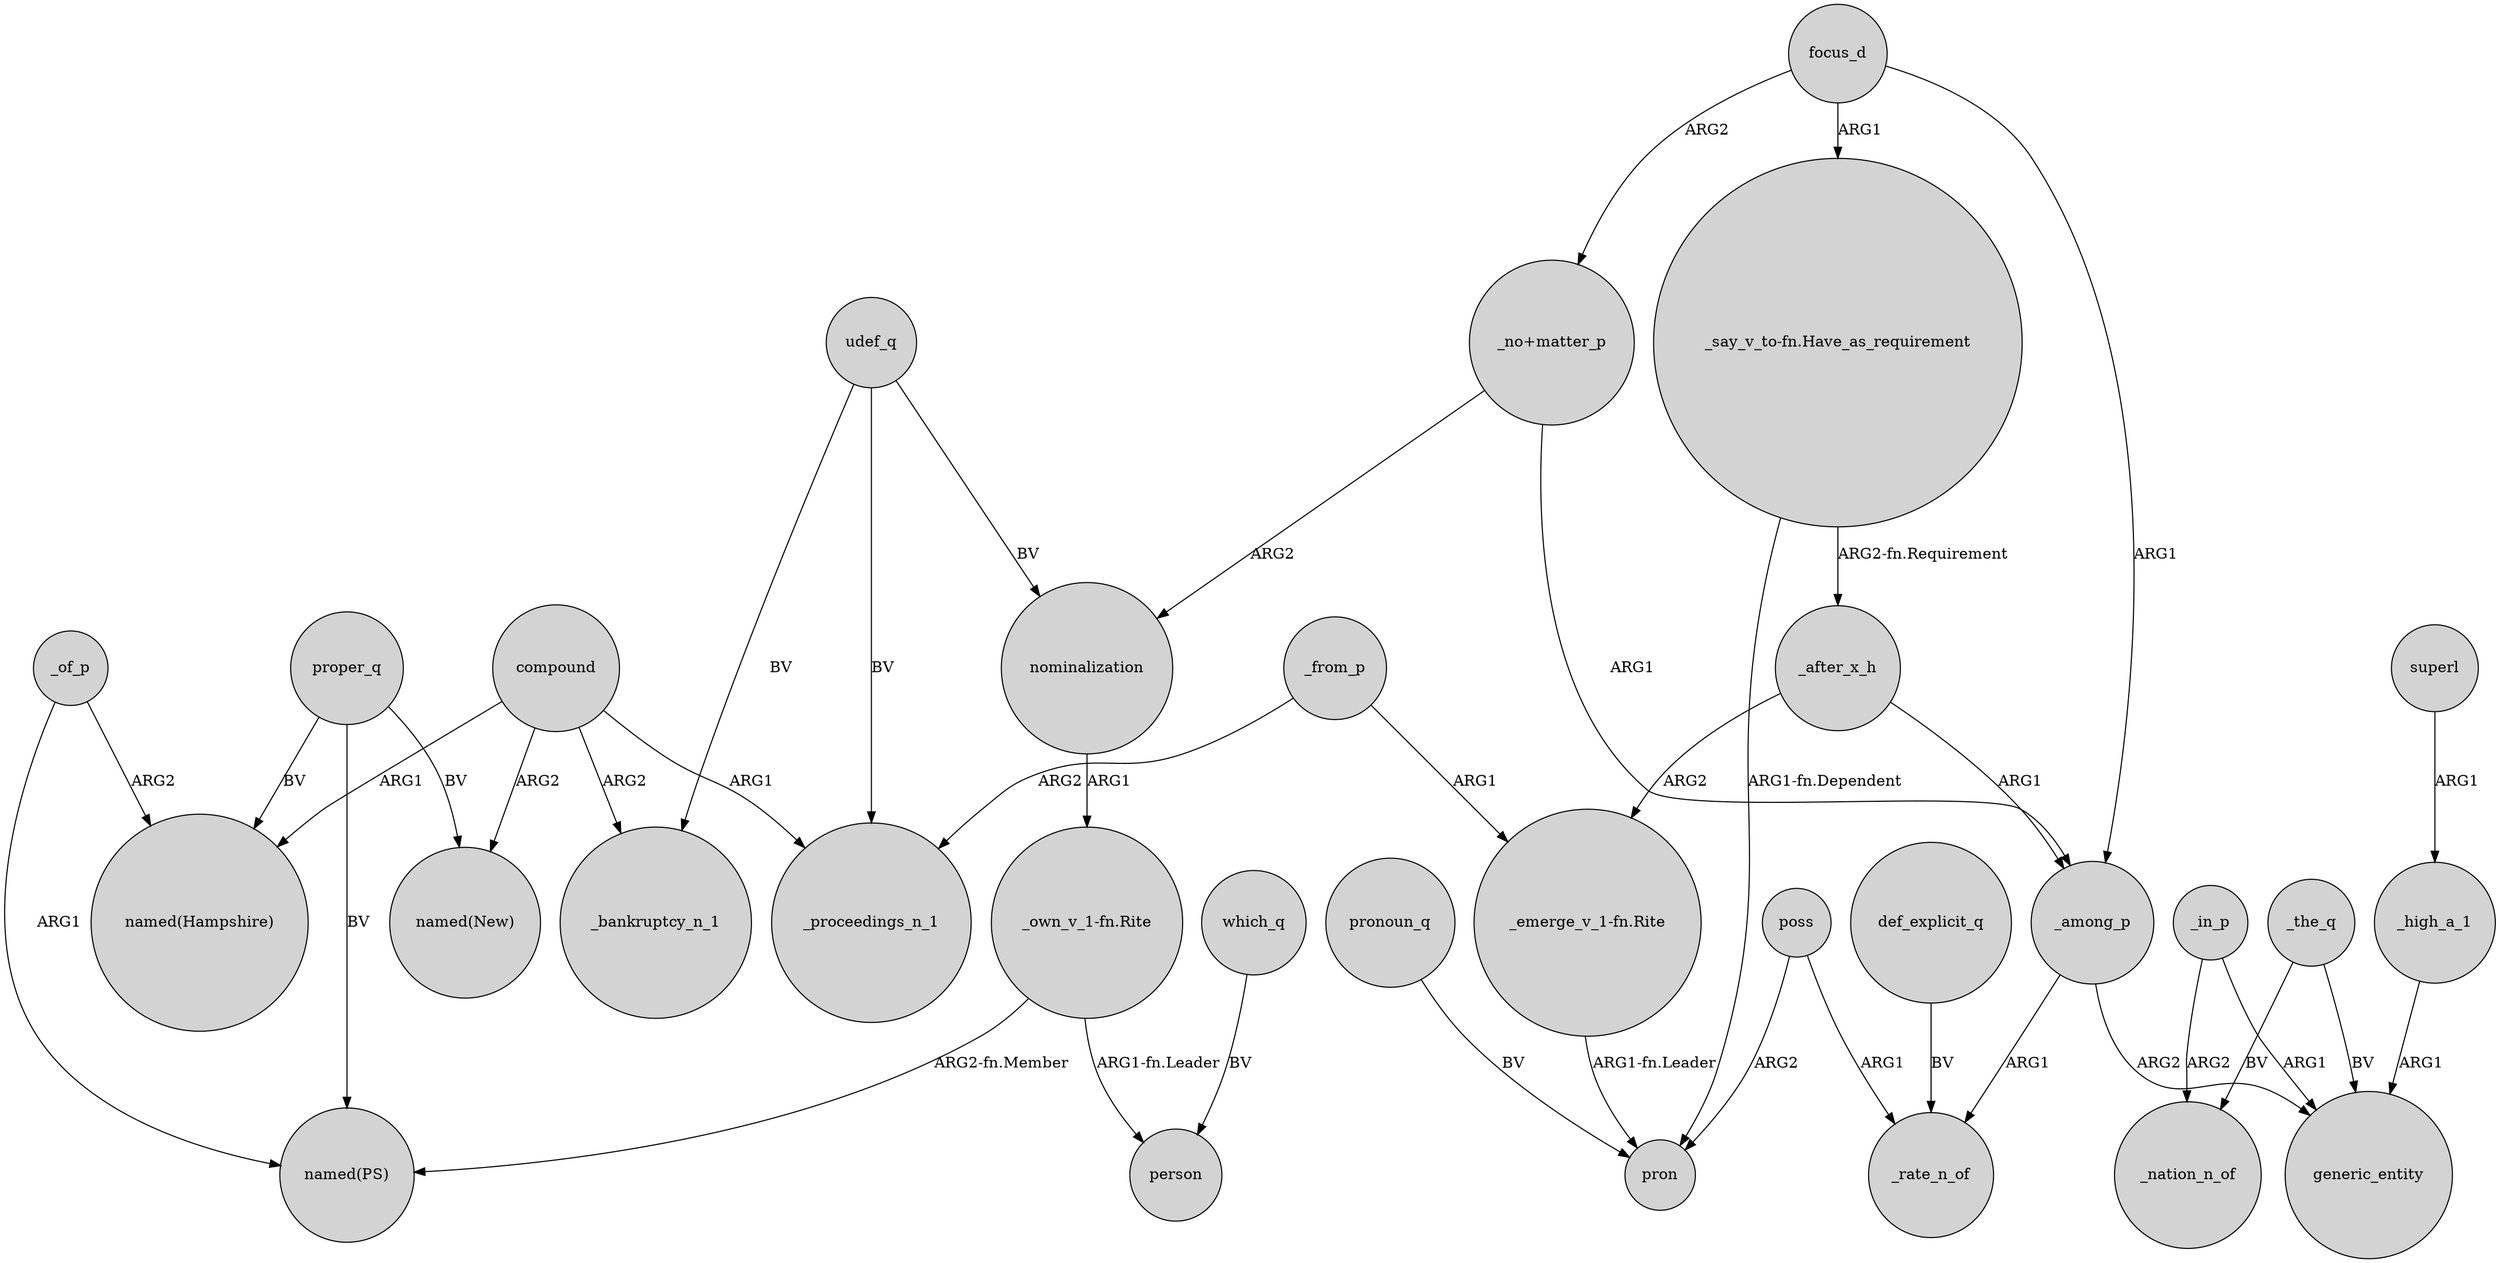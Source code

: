 digraph {
	node [shape=circle style=filled]
	proper_q -> "named(Hampshire)" [label=BV]
	_in_p -> generic_entity [label=ARG1]
	_among_p -> generic_entity [label=ARG2]
	def_explicit_q -> _rate_n_of [label=BV]
	focus_d -> "_say_v_to-fn.Have_as_requirement" [label=ARG1]
	"_own_v_1-fn.Rite" -> person [label="ARG1-fn.Leader"]
	compound -> _proceedings_n_1 [label=ARG1]
	proper_q -> "named(PS)" [label=BV]
	_from_p -> _proceedings_n_1 [label=ARG2]
	_among_p -> _rate_n_of [label=ARG1]
	_after_x_h -> _among_p [label=ARG1]
	"_say_v_to-fn.Have_as_requirement" -> _after_x_h [label="ARG2-fn.Requirement"]
	_from_p -> "_emerge_v_1-fn.Rite" [label=ARG1]
	compound -> _bankruptcy_n_1 [label=ARG2]
	_the_q -> generic_entity [label=BV]
	which_q -> person [label=BV]
	_of_p -> "named(Hampshire)" [label=ARG2]
	proper_q -> "named(New)" [label=BV]
	nominalization -> "_own_v_1-fn.Rite" [label=ARG1]
	udef_q -> _proceedings_n_1 [label=BV]
	poss -> pron [label=ARG2]
	"_emerge_v_1-fn.Rite" -> pron [label="ARG1-fn.Leader"]
	_high_a_1 -> generic_entity [label=ARG1]
	focus_d -> _among_p [label=ARG1]
	udef_q -> nominalization [label=BV]
	focus_d -> "_no+matter_p" [label=ARG2]
	udef_q -> _bankruptcy_n_1 [label=BV]
	"_own_v_1-fn.Rite" -> "named(PS)" [label="ARG2-fn.Member"]
	compound -> "named(New)" [label=ARG2]
	pronoun_q -> pron [label=BV]
	compound -> "named(Hampshire)" [label=ARG1]
	"_no+matter_p" -> _among_p [label=ARG1]
	_the_q -> _nation_n_of [label=BV]
	_after_x_h -> "_emerge_v_1-fn.Rite" [label=ARG2]
	poss -> _rate_n_of [label=ARG1]
	_in_p -> _nation_n_of [label=ARG2]
	_of_p -> "named(PS)" [label=ARG1]
	"_say_v_to-fn.Have_as_requirement" -> pron [label="ARG1-fn.Dependent"]
	superl -> _high_a_1 [label=ARG1]
	"_no+matter_p" -> nominalization [label=ARG2]
}
